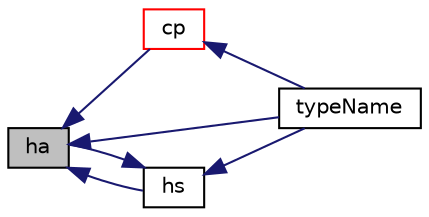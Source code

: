 digraph "ha"
{
  bgcolor="transparent";
  edge [fontname="Helvetica",fontsize="10",labelfontname="Helvetica",labelfontsize="10"];
  node [fontname="Helvetica",fontsize="10",shape=record];
  rankdir="LR";
  Node171 [label="ha",height=0.2,width=0.4,color="black", fillcolor="grey75", style="filled", fontcolor="black"];
  Node171 -> Node172 [dir="back",color="midnightblue",fontsize="10",style="solid",fontname="Helvetica"];
  Node172 [label="cp",height=0.2,width=0.4,color="red",URL="$a31721.html#a68cc4116ee1e7f03181ae4ec51672064",tooltip="Heat capacity at constant pressure [J/(kmol K)]. "];
  Node172 -> Node175 [dir="back",color="midnightblue",fontsize="10",style="solid",fontname="Helvetica"];
  Node175 [label="typeName",height=0.2,width=0.4,color="black",URL="$a31721.html#a561f535eabff4d94fd999c48df4443bd",tooltip="Return the instantiated type name. "];
  Node171 -> Node176 [dir="back",color="midnightblue",fontsize="10",style="solid",fontname="Helvetica"];
  Node176 [label="hs",height=0.2,width=0.4,color="black",URL="$a31721.html#af7e93c786c1bd6230616e0c98e58a977",tooltip="Sensible enthalpy [J/kmol]. "];
  Node176 -> Node175 [dir="back",color="midnightblue",fontsize="10",style="solid",fontname="Helvetica"];
  Node176 -> Node171 [dir="back",color="midnightblue",fontsize="10",style="solid",fontname="Helvetica"];
  Node171 -> Node175 [dir="back",color="midnightblue",fontsize="10",style="solid",fontname="Helvetica"];
}
